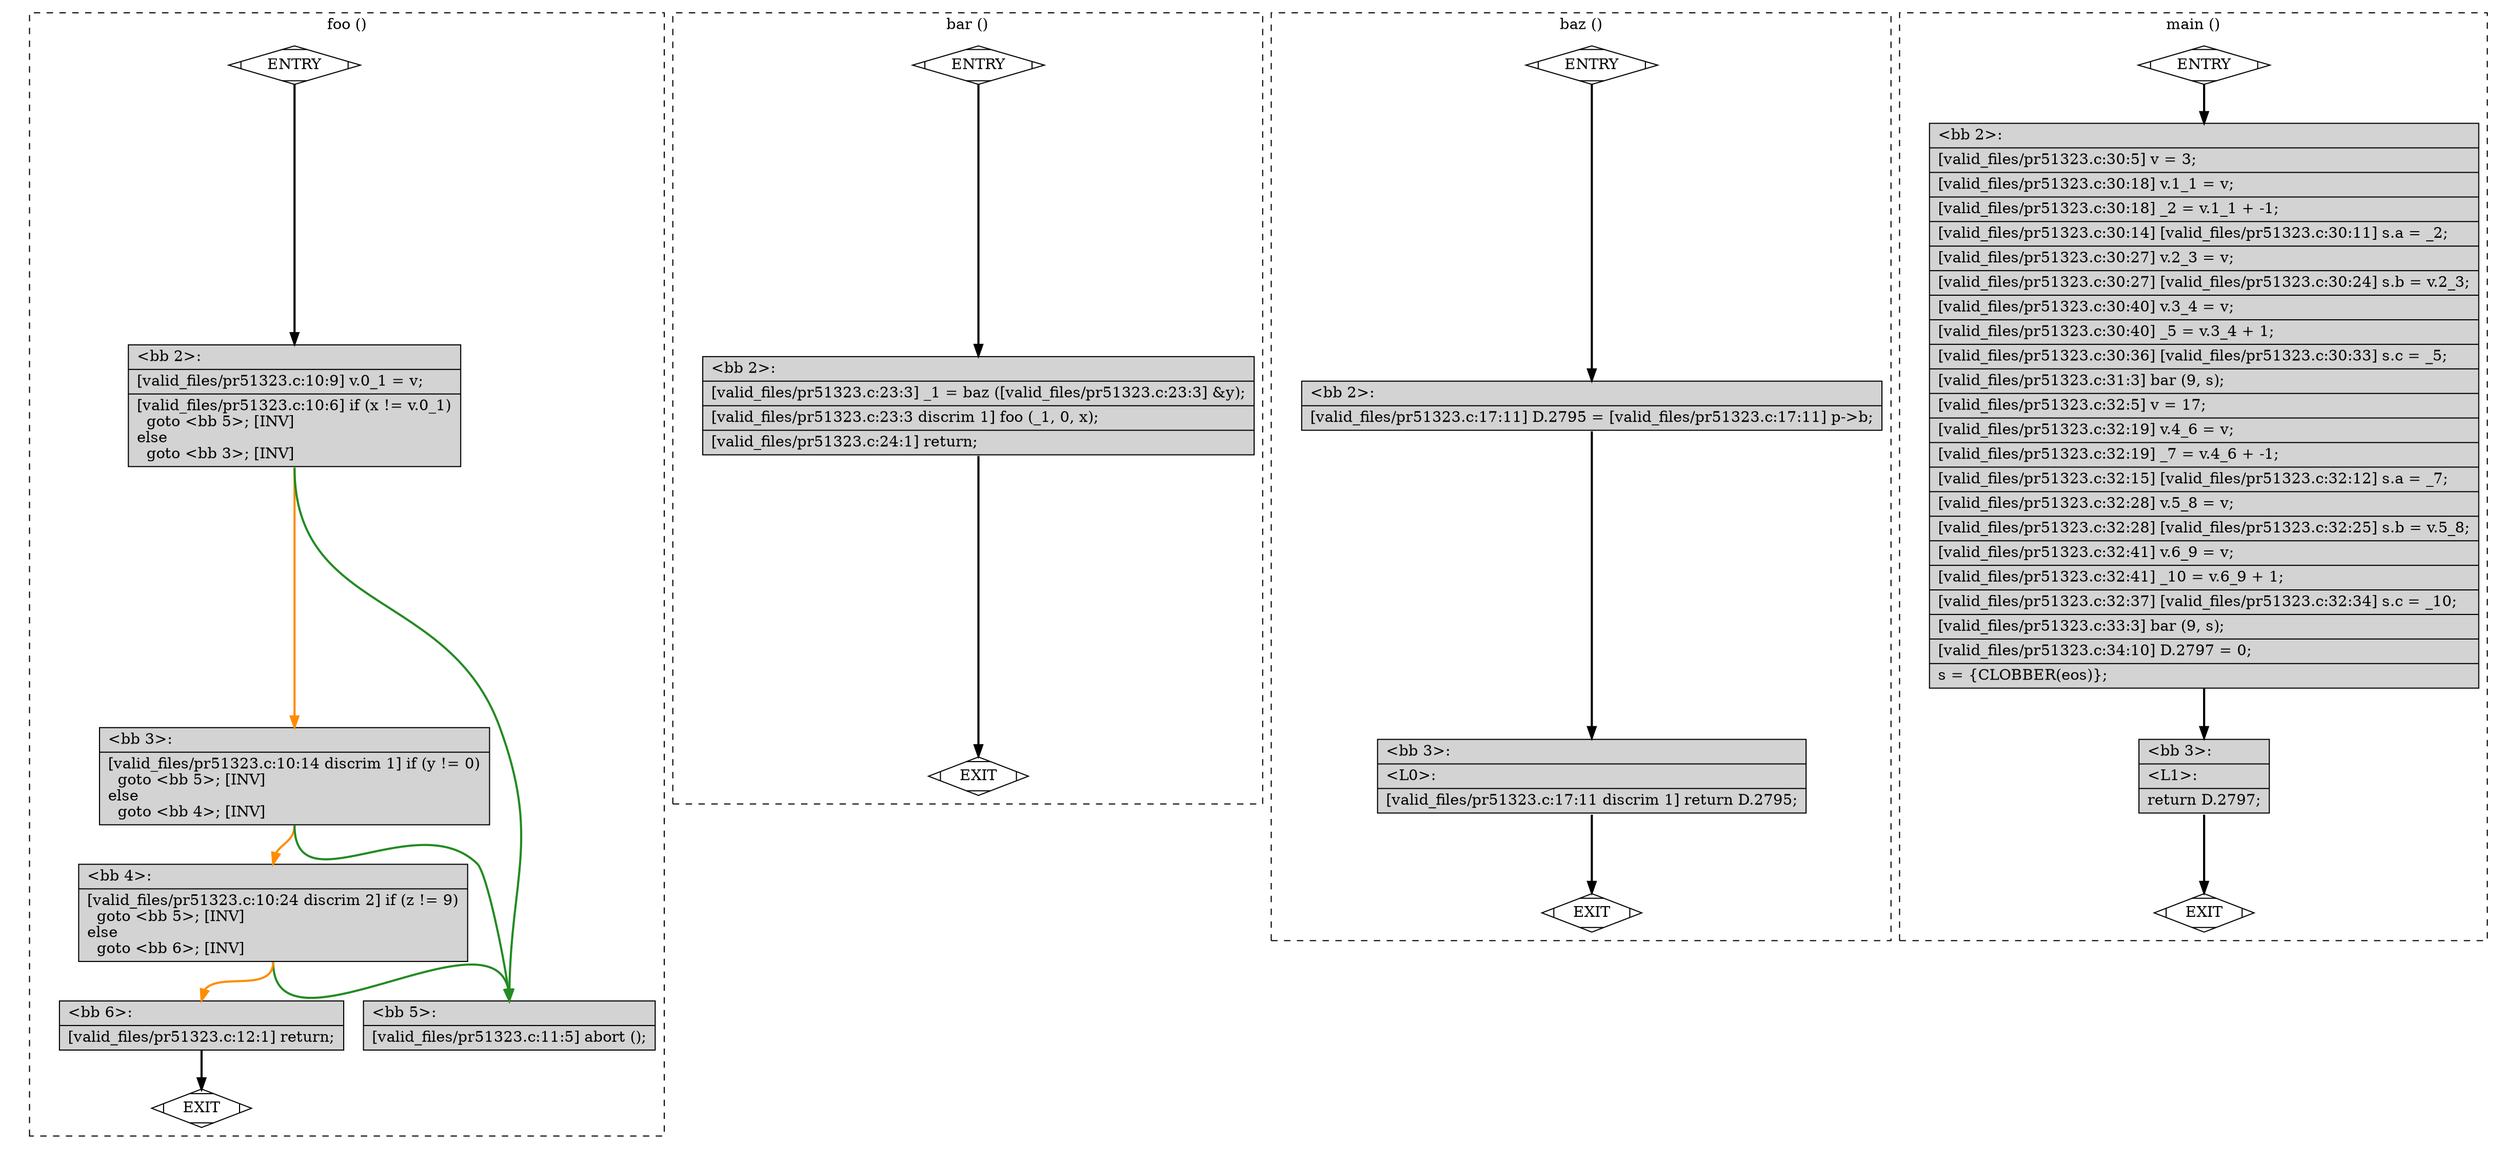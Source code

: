 digraph "a-pr51323.c.015t.cfg" {
overlap=false;
subgraph "cluster_foo" {
	style="dashed";
	color="black";
	label="foo ()";
	fn_0_basic_block_0 [shape=Mdiamond,style=filled,fillcolor=white,label="ENTRY"];

	fn_0_basic_block_1 [shape=Mdiamond,style=filled,fillcolor=white,label="EXIT"];

	fn_0_basic_block_2 [shape=record,style=filled,fillcolor=lightgrey,label="{\<bb\ 2\>:\l\
|[valid_files/pr51323.c:10:9]\ v.0_1\ =\ v;\l\
|[valid_files/pr51323.c:10:6]\ if\ (x\ !=\ v.0_1)\l\
\ \ goto\ \<bb\ 5\>;\ [INV]\l\
else\l\
\ \ goto\ \<bb\ 3\>;\ [INV]\l\
}"];

	fn_0_basic_block_3 [shape=record,style=filled,fillcolor=lightgrey,label="{\<bb\ 3\>:\l\
|[valid_files/pr51323.c:10:14\ discrim\ 1]\ if\ (y\ !=\ 0)\l\
\ \ goto\ \<bb\ 5\>;\ [INV]\l\
else\l\
\ \ goto\ \<bb\ 4\>;\ [INV]\l\
}"];

	fn_0_basic_block_4 [shape=record,style=filled,fillcolor=lightgrey,label="{\<bb\ 4\>:\l\
|[valid_files/pr51323.c:10:24\ discrim\ 2]\ if\ (z\ !=\ 9)\l\
\ \ goto\ \<bb\ 5\>;\ [INV]\l\
else\l\
\ \ goto\ \<bb\ 6\>;\ [INV]\l\
}"];

	fn_0_basic_block_5 [shape=record,style=filled,fillcolor=lightgrey,label="{\<bb\ 5\>:\l\
|[valid_files/pr51323.c:11:5]\ abort\ ();\l\
}"];

	fn_0_basic_block_6 [shape=record,style=filled,fillcolor=lightgrey,label="{\<bb\ 6\>:\l\
|[valid_files/pr51323.c:12:1]\ return;\l\
}"];

	fn_0_basic_block_0:s -> fn_0_basic_block_2:n [style="solid,bold",color=black,weight=100,constraint=true];
	fn_0_basic_block_2:s -> fn_0_basic_block_5:n [style="solid,bold",color=forestgreen,weight=10,constraint=true];
	fn_0_basic_block_2:s -> fn_0_basic_block_3:n [style="solid,bold",color=darkorange,weight=10,constraint=true];
	fn_0_basic_block_3:s -> fn_0_basic_block_5:n [style="solid,bold",color=forestgreen,weight=10,constraint=true];
	fn_0_basic_block_3:s -> fn_0_basic_block_4:n [style="solid,bold",color=darkorange,weight=10,constraint=true];
	fn_0_basic_block_4:s -> fn_0_basic_block_5:n [style="solid,bold",color=forestgreen,weight=10,constraint=true];
	fn_0_basic_block_4:s -> fn_0_basic_block_6:n [style="solid,bold",color=darkorange,weight=10,constraint=true];
	fn_0_basic_block_6:s -> fn_0_basic_block_1:n [style="solid,bold",color=black,weight=10,constraint=true];
	fn_0_basic_block_0:s -> fn_0_basic_block_1:n [style="invis",constraint=true];
}
subgraph "cluster_bar" {
	style="dashed";
	color="black";
	label="bar ()";
	fn_2_basic_block_0 [shape=Mdiamond,style=filled,fillcolor=white,label="ENTRY"];

	fn_2_basic_block_1 [shape=Mdiamond,style=filled,fillcolor=white,label="EXIT"];

	fn_2_basic_block_2 [shape=record,style=filled,fillcolor=lightgrey,label="{\<bb\ 2\>:\l\
|[valid_files/pr51323.c:23:3]\ _1\ =\ baz\ ([valid_files/pr51323.c:23:3]\ &y);\l\
|[valid_files/pr51323.c:23:3\ discrim\ 1]\ foo\ (_1,\ 0,\ x);\l\
|[valid_files/pr51323.c:24:1]\ return;\l\
}"];

	fn_2_basic_block_0:s -> fn_2_basic_block_2:n [style="solid,bold",color=black,weight=100,constraint=true];
	fn_2_basic_block_2:s -> fn_2_basic_block_1:n [style="solid,bold",color=black,weight=10,constraint=true];
	fn_2_basic_block_0:s -> fn_2_basic_block_1:n [style="invis",constraint=true];
}
subgraph "cluster_baz" {
	style="dashed";
	color="black";
	label="baz ()";
	fn_1_basic_block_0 [shape=Mdiamond,style=filled,fillcolor=white,label="ENTRY"];

	fn_1_basic_block_1 [shape=Mdiamond,style=filled,fillcolor=white,label="EXIT"];

	fn_1_basic_block_2 [shape=record,style=filled,fillcolor=lightgrey,label="{\<bb\ 2\>:\l\
|[valid_files/pr51323.c:17:11]\ D.2795\ =\ [valid_files/pr51323.c:17:11]\ p-\>b;\l\
}"];

	fn_1_basic_block_3 [shape=record,style=filled,fillcolor=lightgrey,label="{\<bb\ 3\>:\l\
|\<L0\>:\l\
|[valid_files/pr51323.c:17:11\ discrim\ 1]\ return\ D.2795;\l\
}"];

	fn_1_basic_block_0:s -> fn_1_basic_block_2:n [style="solid,bold",color=black,weight=100,constraint=true];
	fn_1_basic_block_2:s -> fn_1_basic_block_3:n [style="solid,bold",color=black,weight=100,constraint=true];
	fn_1_basic_block_3:s -> fn_1_basic_block_1:n [style="solid,bold",color=black,weight=10,constraint=true];
	fn_1_basic_block_0:s -> fn_1_basic_block_1:n [style="invis",constraint=true];
}
subgraph "cluster_main" {
	style="dashed";
	color="black";
	label="main ()";
	fn_3_basic_block_0 [shape=Mdiamond,style=filled,fillcolor=white,label="ENTRY"];

	fn_3_basic_block_1 [shape=Mdiamond,style=filled,fillcolor=white,label="EXIT"];

	fn_3_basic_block_2 [shape=record,style=filled,fillcolor=lightgrey,label="{\<bb\ 2\>:\l\
|[valid_files/pr51323.c:30:5]\ v\ =\ 3;\l\
|[valid_files/pr51323.c:30:18]\ v.1_1\ =\ v;\l\
|[valid_files/pr51323.c:30:18]\ _2\ =\ v.1_1\ +\ -1;\l\
|[valid_files/pr51323.c:30:14]\ [valid_files/pr51323.c:30:11]\ s.a\ =\ _2;\l\
|[valid_files/pr51323.c:30:27]\ v.2_3\ =\ v;\l\
|[valid_files/pr51323.c:30:27]\ [valid_files/pr51323.c:30:24]\ s.b\ =\ v.2_3;\l\
|[valid_files/pr51323.c:30:40]\ v.3_4\ =\ v;\l\
|[valid_files/pr51323.c:30:40]\ _5\ =\ v.3_4\ +\ 1;\l\
|[valid_files/pr51323.c:30:36]\ [valid_files/pr51323.c:30:33]\ s.c\ =\ _5;\l\
|[valid_files/pr51323.c:31:3]\ bar\ (9,\ s);\l\
|[valid_files/pr51323.c:32:5]\ v\ =\ 17;\l\
|[valid_files/pr51323.c:32:19]\ v.4_6\ =\ v;\l\
|[valid_files/pr51323.c:32:19]\ _7\ =\ v.4_6\ +\ -1;\l\
|[valid_files/pr51323.c:32:15]\ [valid_files/pr51323.c:32:12]\ s.a\ =\ _7;\l\
|[valid_files/pr51323.c:32:28]\ v.5_8\ =\ v;\l\
|[valid_files/pr51323.c:32:28]\ [valid_files/pr51323.c:32:25]\ s.b\ =\ v.5_8;\l\
|[valid_files/pr51323.c:32:41]\ v.6_9\ =\ v;\l\
|[valid_files/pr51323.c:32:41]\ _10\ =\ v.6_9\ +\ 1;\l\
|[valid_files/pr51323.c:32:37]\ [valid_files/pr51323.c:32:34]\ s.c\ =\ _10;\l\
|[valid_files/pr51323.c:33:3]\ bar\ (9,\ s);\l\
|[valid_files/pr51323.c:34:10]\ D.2797\ =\ 0;\l\
|s\ =\ \{CLOBBER(eos)\};\l\
}"];

	fn_3_basic_block_3 [shape=record,style=filled,fillcolor=lightgrey,label="{\<bb\ 3\>:\l\
|\<L1\>:\l\
|return\ D.2797;\l\
}"];

	fn_3_basic_block_0:s -> fn_3_basic_block_2:n [style="solid,bold",color=black,weight=100,constraint=true];
	fn_3_basic_block_2:s -> fn_3_basic_block_3:n [style="solid,bold",color=black,weight=100,constraint=true];
	fn_3_basic_block_3:s -> fn_3_basic_block_1:n [style="solid,bold",color=black,weight=10,constraint=true];
	fn_3_basic_block_0:s -> fn_3_basic_block_1:n [style="invis",constraint=true];
}
}
